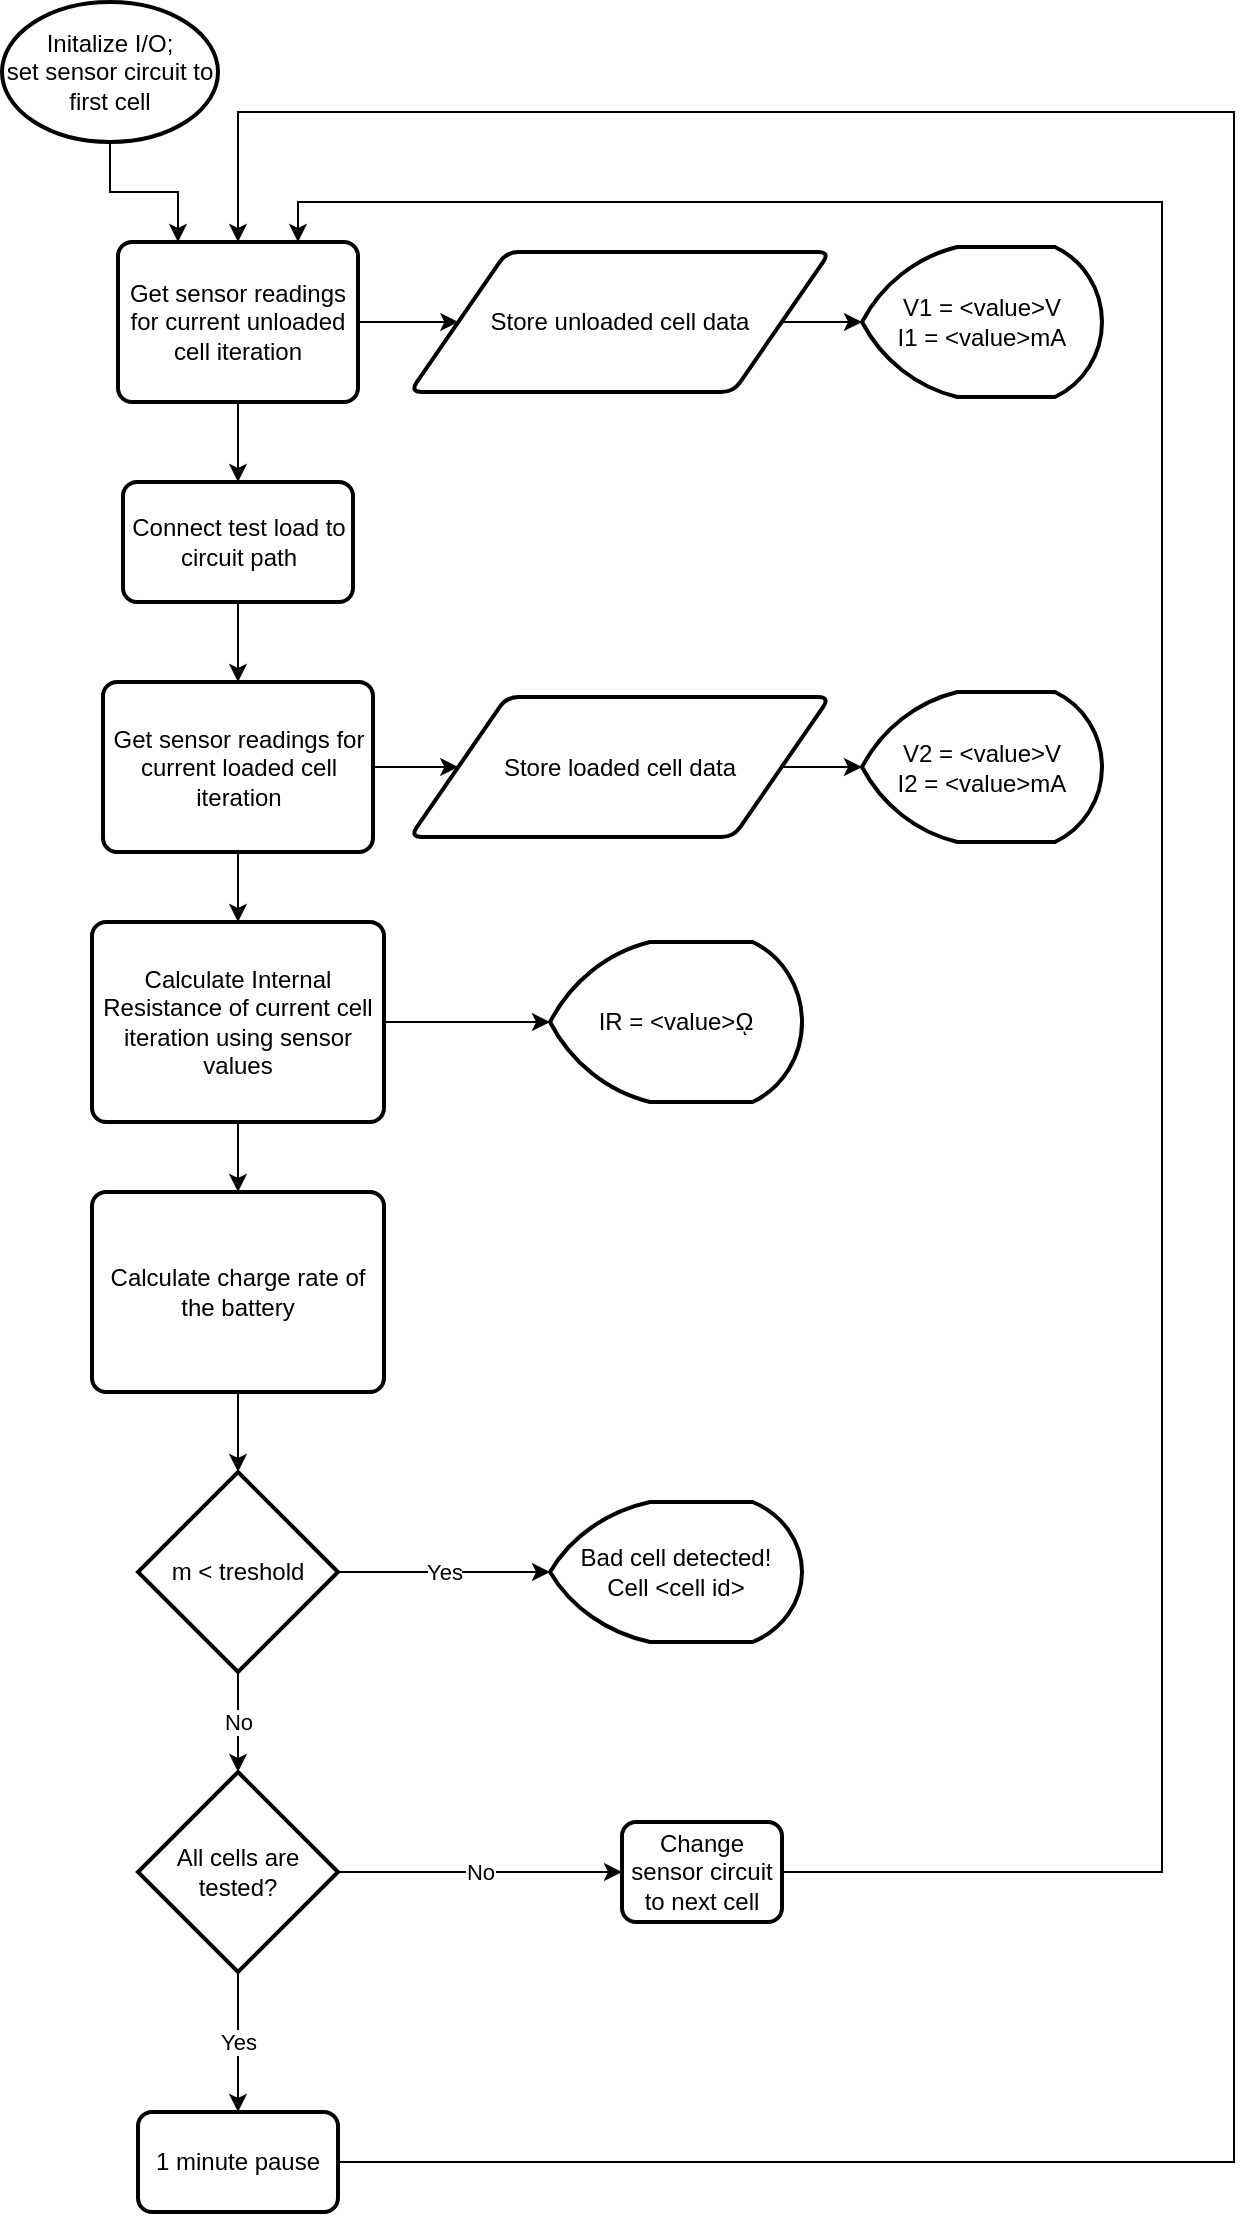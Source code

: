 <mxfile version="20.8.16" type="device"><diagram id="C5RBs43oDa-KdzZeNtuy" name="Page-1"><mxGraphModel dx="1434" dy="836" grid="1" gridSize="10" guides="1" tooltips="1" connect="1" arrows="1" fold="1" page="1" pageScale="1" pageWidth="827" pageHeight="1169" math="0" shadow="0"><root><mxCell id="WIyWlLk6GJQsqaUBKTNV-0"/><mxCell id="WIyWlLk6GJQsqaUBKTNV-1" parent="WIyWlLk6GJQsqaUBKTNV-0"/><mxCell id="5YfNu_Fr_toH9BtIMQzR-14" style="edgeStyle=orthogonalEdgeStyle;rounded=0;orthogonalLoop=1;jettySize=auto;html=1;entryX=0.25;entryY=0;entryDx=0;entryDy=0;" parent="WIyWlLk6GJQsqaUBKTNV-1" source="5YfNu_Fr_toH9BtIMQzR-0" target="5YfNu_Fr_toH9BtIMQzR-1" edge="1"><mxGeometry relative="1" as="geometry"/></mxCell><mxCell id="5YfNu_Fr_toH9BtIMQzR-0" value="Initalize I/O;&lt;br&gt;set sensor circuit to first cell" style="strokeWidth=2;html=1;shape=mxgraph.flowchart.start_1;whiteSpace=wrap;" parent="WIyWlLk6GJQsqaUBKTNV-1" vertex="1"><mxGeometry x="106" y="95" width="108" height="70" as="geometry"/></mxCell><mxCell id="5YfNu_Fr_toH9BtIMQzR-17" style="edgeStyle=orthogonalEdgeStyle;rounded=0;orthogonalLoop=1;jettySize=auto;html=1;" parent="WIyWlLk6GJQsqaUBKTNV-1" source="5YfNu_Fr_toH9BtIMQzR-1" target="5YfNu_Fr_toH9BtIMQzR-4" edge="1"><mxGeometry relative="1" as="geometry"/></mxCell><mxCell id="5YfNu_Fr_toH9BtIMQzR-18" style="edgeStyle=orthogonalEdgeStyle;rounded=0;orthogonalLoop=1;jettySize=auto;html=1;entryX=0;entryY=0.5;entryDx=0;entryDy=0;" parent="WIyWlLk6GJQsqaUBKTNV-1" source="5YfNu_Fr_toH9BtIMQzR-1" target="5YfNu_Fr_toH9BtIMQzR-3" edge="1"><mxGeometry relative="1" as="geometry"/></mxCell><mxCell id="5YfNu_Fr_toH9BtIMQzR-1" value="Get sensor readings for current unloaded cell iteration" style="rounded=1;whiteSpace=wrap;html=1;absoluteArcSize=1;arcSize=14;strokeWidth=2;" parent="WIyWlLk6GJQsqaUBKTNV-1" vertex="1"><mxGeometry x="164" y="215" width="120" height="80" as="geometry"/></mxCell><mxCell id="5YfNu_Fr_toH9BtIMQzR-29" style="edgeStyle=orthogonalEdgeStyle;rounded=0;orthogonalLoop=1;jettySize=auto;html=1;exitX=1;exitY=0.5;exitDx=0;exitDy=0;entryX=0;entryY=0.5;entryDx=0;entryDy=0;entryPerimeter=0;" parent="WIyWlLk6GJQsqaUBKTNV-1" source="5YfNu_Fr_toH9BtIMQzR-3" target="5YfNu_Fr_toH9BtIMQzR-15" edge="1"><mxGeometry relative="1" as="geometry"/></mxCell><mxCell id="5YfNu_Fr_toH9BtIMQzR-3" value="Store unloaded cell data" style="shape=parallelogram;html=1;strokeWidth=2;perimeter=parallelogramPerimeter;whiteSpace=wrap;rounded=1;arcSize=12;size=0.23;" parent="WIyWlLk6GJQsqaUBKTNV-1" vertex="1"><mxGeometry x="310" y="220" width="210" height="70" as="geometry"/></mxCell><mxCell id="5YfNu_Fr_toH9BtIMQzR-10" style="edgeStyle=orthogonalEdgeStyle;rounded=0;orthogonalLoop=1;jettySize=auto;html=1;entryX=0.5;entryY=0;entryDx=0;entryDy=0;" parent="WIyWlLk6GJQsqaUBKTNV-1" source="5YfNu_Fr_toH9BtIMQzR-4" target="5YfNu_Fr_toH9BtIMQzR-9" edge="1"><mxGeometry relative="1" as="geometry"/></mxCell><mxCell id="5YfNu_Fr_toH9BtIMQzR-4" value="Connect test load to circuit path" style="rounded=1;whiteSpace=wrap;html=1;absoluteArcSize=1;arcSize=14;strokeWidth=2;" parent="WIyWlLk6GJQsqaUBKTNV-1" vertex="1"><mxGeometry x="166.5" y="335" width="115" height="60" as="geometry"/></mxCell><mxCell id="5YfNu_Fr_toH9BtIMQzR-21" style="edgeStyle=orthogonalEdgeStyle;rounded=0;orthogonalLoop=1;jettySize=auto;html=1;entryX=0.5;entryY=0;entryDx=0;entryDy=0;" parent="WIyWlLk6GJQsqaUBKTNV-1" source="5YfNu_Fr_toH9BtIMQzR-9" target="5YfNu_Fr_toH9BtIMQzR-12" edge="1"><mxGeometry relative="1" as="geometry"/></mxCell><mxCell id="5YfNu_Fr_toH9BtIMQzR-22" style="edgeStyle=orthogonalEdgeStyle;rounded=0;orthogonalLoop=1;jettySize=auto;html=1;entryX=0;entryY=0.5;entryDx=0;entryDy=0;" parent="WIyWlLk6GJQsqaUBKTNV-1" source="5YfNu_Fr_toH9BtIMQzR-9" target="5YfNu_Fr_toH9BtIMQzR-19" edge="1"><mxGeometry relative="1" as="geometry"/></mxCell><mxCell id="5YfNu_Fr_toH9BtIMQzR-9" value="Get sensor readings for current loaded cell iteration" style="rounded=1;whiteSpace=wrap;html=1;absoluteArcSize=1;arcSize=14;strokeWidth=2;" parent="WIyWlLk6GJQsqaUBKTNV-1" vertex="1"><mxGeometry x="156.5" y="435" width="135" height="85" as="geometry"/></mxCell><mxCell id="5YfNu_Fr_toH9BtIMQzR-36" style="edgeStyle=orthogonalEdgeStyle;rounded=0;orthogonalLoop=1;jettySize=auto;html=1;entryX=0;entryY=0.5;entryDx=0;entryDy=0;entryPerimeter=0;" parent="WIyWlLk6GJQsqaUBKTNV-1" source="5YfNu_Fr_toH9BtIMQzR-12" target="5YfNu_Fr_toH9BtIMQzR-35" edge="1"><mxGeometry relative="1" as="geometry"/></mxCell><mxCell id="_WJRAZo3Svl8LXRKYllX-1" style="edgeStyle=orthogonalEdgeStyle;rounded=0;orthogonalLoop=1;jettySize=auto;html=1;entryX=0.5;entryY=0;entryDx=0;entryDy=0;" edge="1" parent="WIyWlLk6GJQsqaUBKTNV-1" source="5YfNu_Fr_toH9BtIMQzR-12" target="_WJRAZo3Svl8LXRKYllX-0"><mxGeometry relative="1" as="geometry"/></mxCell><mxCell id="5YfNu_Fr_toH9BtIMQzR-12" value="Calculate Internal Resistance of current cell iteration using sensor values" style="rounded=1;whiteSpace=wrap;html=1;absoluteArcSize=1;arcSize=14;strokeWidth=2;" parent="WIyWlLk6GJQsqaUBKTNV-1" vertex="1"><mxGeometry x="151" y="555" width="146" height="100" as="geometry"/></mxCell><mxCell id="5YfNu_Fr_toH9BtIMQzR-15" value="V1 = &amp;lt;value&amp;gt;V&lt;br&gt;I1 = &amp;lt;value&amp;gt;mA" style="strokeWidth=2;html=1;shape=mxgraph.flowchart.display;whiteSpace=wrap;" parent="WIyWlLk6GJQsqaUBKTNV-1" vertex="1"><mxGeometry x="536" y="217.5" width="120" height="75" as="geometry"/></mxCell><mxCell id="5YfNu_Fr_toH9BtIMQzR-28" style="edgeStyle=orthogonalEdgeStyle;rounded=0;orthogonalLoop=1;jettySize=auto;html=1;exitX=1;exitY=0.5;exitDx=0;exitDy=0;entryX=0;entryY=0.5;entryDx=0;entryDy=0;entryPerimeter=0;" parent="WIyWlLk6GJQsqaUBKTNV-1" source="5YfNu_Fr_toH9BtIMQzR-19" target="5YfNu_Fr_toH9BtIMQzR-20" edge="1"><mxGeometry relative="1" as="geometry"/></mxCell><mxCell id="5YfNu_Fr_toH9BtIMQzR-19" value="Store loaded cell data" style="shape=parallelogram;html=1;strokeWidth=2;perimeter=parallelogramPerimeter;whiteSpace=wrap;rounded=1;arcSize=12;size=0.23;" parent="WIyWlLk6GJQsqaUBKTNV-1" vertex="1"><mxGeometry x="310" y="442.5" width="210" height="70" as="geometry"/></mxCell><mxCell id="5YfNu_Fr_toH9BtIMQzR-20" value="V2 = &amp;lt;value&amp;gt;V&lt;br&gt;I2 = &amp;lt;value&amp;gt;mA" style="strokeWidth=2;html=1;shape=mxgraph.flowchart.display;whiteSpace=wrap;" parent="WIyWlLk6GJQsqaUBKTNV-1" vertex="1"><mxGeometry x="536" y="440" width="120" height="75" as="geometry"/></mxCell><mxCell id="5YfNu_Fr_toH9BtIMQzR-33" value="No" style="edgeStyle=orthogonalEdgeStyle;rounded=0;orthogonalLoop=1;jettySize=auto;html=1;" parent="WIyWlLk6GJQsqaUBKTNV-1" source="5YfNu_Fr_toH9BtIMQzR-30" target="5YfNu_Fr_toH9BtIMQzR-32" edge="1"><mxGeometry relative="1" as="geometry"/></mxCell><mxCell id="5YfNu_Fr_toH9BtIMQzR-43" value="Yes" style="edgeStyle=orthogonalEdgeStyle;rounded=0;orthogonalLoop=1;jettySize=auto;html=1;" parent="WIyWlLk6GJQsqaUBKTNV-1" source="5YfNu_Fr_toH9BtIMQzR-30" target="5YfNu_Fr_toH9BtIMQzR-42" edge="1"><mxGeometry relative="1" as="geometry"/></mxCell><mxCell id="5YfNu_Fr_toH9BtIMQzR-30" value="All cells are tested?" style="strokeWidth=2;html=1;shape=mxgraph.flowchart.decision;whiteSpace=wrap;" parent="WIyWlLk6GJQsqaUBKTNV-1" vertex="1"><mxGeometry x="174" y="980" width="100" height="100" as="geometry"/></mxCell><mxCell id="5YfNu_Fr_toH9BtIMQzR-34" style="edgeStyle=orthogonalEdgeStyle;rounded=0;orthogonalLoop=1;jettySize=auto;html=1;exitX=1;exitY=0.5;exitDx=0;exitDy=0;entryX=0.75;entryY=0;entryDx=0;entryDy=0;" parent="WIyWlLk6GJQsqaUBKTNV-1" source="5YfNu_Fr_toH9BtIMQzR-32" target="5YfNu_Fr_toH9BtIMQzR-1" edge="1"><mxGeometry relative="1" as="geometry"><Array as="points"><mxPoint x="686" y="1030"/><mxPoint x="686" y="195"/><mxPoint x="254" y="195"/></Array></mxGeometry></mxCell><mxCell id="5YfNu_Fr_toH9BtIMQzR-32" value="Change sensor circuit to next cell" style="rounded=1;whiteSpace=wrap;html=1;absoluteArcSize=1;arcSize=14;strokeWidth=2;" parent="WIyWlLk6GJQsqaUBKTNV-1" vertex="1"><mxGeometry x="416" y="1005" width="80" height="50" as="geometry"/></mxCell><mxCell id="5YfNu_Fr_toH9BtIMQzR-35" value="IR = &amp;lt;value&amp;gt;ῼ" style="strokeWidth=2;html=1;shape=mxgraph.flowchart.display;whiteSpace=wrap;" parent="WIyWlLk6GJQsqaUBKTNV-1" vertex="1"><mxGeometry x="380" y="565" width="126" height="80" as="geometry"/></mxCell><mxCell id="5YfNu_Fr_toH9BtIMQzR-40" value="Yes" style="edgeStyle=orthogonalEdgeStyle;rounded=0;orthogonalLoop=1;jettySize=auto;html=1;entryX=0;entryY=0.5;entryDx=0;entryDy=0;entryPerimeter=0;" parent="WIyWlLk6GJQsqaUBKTNV-1" source="5YfNu_Fr_toH9BtIMQzR-37" target="5YfNu_Fr_toH9BtIMQzR-39" edge="1"><mxGeometry relative="1" as="geometry"/></mxCell><mxCell id="5YfNu_Fr_toH9BtIMQzR-41" value="No" style="edgeStyle=orthogonalEdgeStyle;rounded=0;orthogonalLoop=1;jettySize=auto;html=1;entryX=0.5;entryY=0;entryDx=0;entryDy=0;entryPerimeter=0;" parent="WIyWlLk6GJQsqaUBKTNV-1" source="5YfNu_Fr_toH9BtIMQzR-37" target="5YfNu_Fr_toH9BtIMQzR-30" edge="1"><mxGeometry relative="1" as="geometry"/></mxCell><mxCell id="5YfNu_Fr_toH9BtIMQzR-37" value="m &amp;lt; treshold" style="strokeWidth=2;html=1;shape=mxgraph.flowchart.decision;whiteSpace=wrap;" parent="WIyWlLk6GJQsqaUBKTNV-1" vertex="1"><mxGeometry x="174" y="830" width="100" height="100" as="geometry"/></mxCell><mxCell id="5YfNu_Fr_toH9BtIMQzR-39" value="Bad cell detected!&lt;br&gt;Cell &amp;lt;cell id&amp;gt;" style="strokeWidth=2;html=1;shape=mxgraph.flowchart.display;whiteSpace=wrap;" parent="WIyWlLk6GJQsqaUBKTNV-1" vertex="1"><mxGeometry x="380" y="845" width="126" height="70" as="geometry"/></mxCell><mxCell id="5YfNu_Fr_toH9BtIMQzR-44" style="edgeStyle=orthogonalEdgeStyle;rounded=0;orthogonalLoop=1;jettySize=auto;html=1;entryX=0.5;entryY=0;entryDx=0;entryDy=0;" parent="WIyWlLk6GJQsqaUBKTNV-1" source="5YfNu_Fr_toH9BtIMQzR-42" target="5YfNu_Fr_toH9BtIMQzR-1" edge="1"><mxGeometry relative="1" as="geometry"><Array as="points"><mxPoint x="722" y="1175"/><mxPoint x="722" y="150"/><mxPoint x="224" y="150"/></Array></mxGeometry></mxCell><mxCell id="5YfNu_Fr_toH9BtIMQzR-42" value="1 minute pause" style="rounded=1;whiteSpace=wrap;html=1;absoluteArcSize=1;arcSize=14;strokeWidth=2;" parent="WIyWlLk6GJQsqaUBKTNV-1" vertex="1"><mxGeometry x="174" y="1150" width="100" height="50" as="geometry"/></mxCell><mxCell id="_WJRAZo3Svl8LXRKYllX-2" style="edgeStyle=orthogonalEdgeStyle;rounded=0;orthogonalLoop=1;jettySize=auto;html=1;entryX=0.5;entryY=0;entryDx=0;entryDy=0;entryPerimeter=0;" edge="1" parent="WIyWlLk6GJQsqaUBKTNV-1" source="_WJRAZo3Svl8LXRKYllX-0" target="5YfNu_Fr_toH9BtIMQzR-37"><mxGeometry relative="1" as="geometry"/></mxCell><mxCell id="_WJRAZo3Svl8LXRKYllX-0" value="Calculate charge rate of the battery" style="rounded=1;whiteSpace=wrap;html=1;absoluteArcSize=1;arcSize=14;strokeWidth=2;" vertex="1" parent="WIyWlLk6GJQsqaUBKTNV-1"><mxGeometry x="151" y="690" width="146" height="100" as="geometry"/></mxCell></root></mxGraphModel></diagram></mxfile>